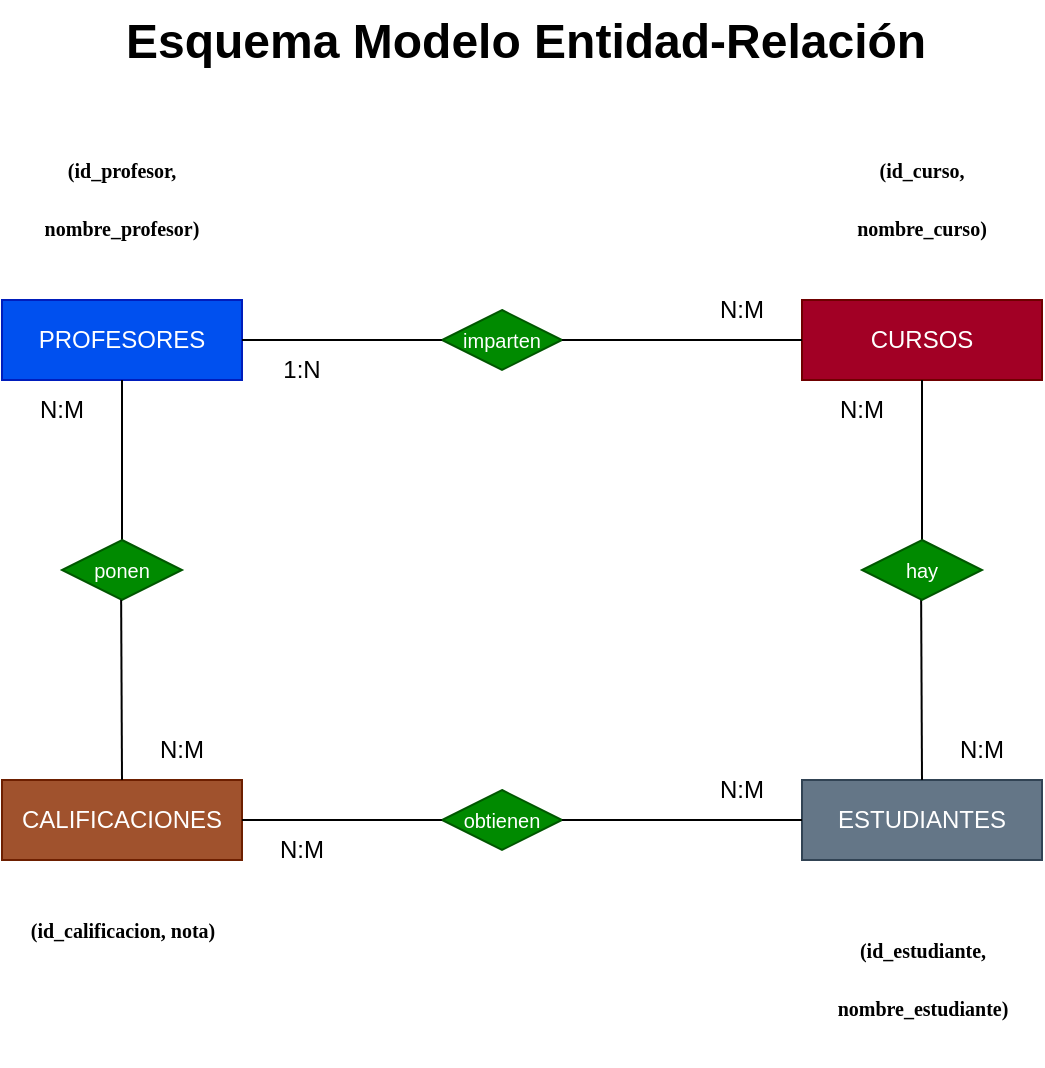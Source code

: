 <mxfile version="25.0.3">
  <diagram name="Página-1" id="8rCrJeVn23FF3yLIRyjK">
    <mxGraphModel dx="993" dy="515" grid="1" gridSize="10" guides="1" tooltips="1" connect="1" arrows="1" fold="1" page="1" pageScale="1" pageWidth="827" pageHeight="1169" math="0" shadow="0">
      <root>
        <mxCell id="0" />
        <mxCell id="1" parent="0" />
        <mxCell id="WuAA4G21K0mSxjfqlwLk-1" value="PROFESORES" style="rounded=0;whiteSpace=wrap;html=1;fillColor=#0050ef;fontColor=#ffffff;strokeColor=#001DBC;" vertex="1" parent="1">
          <mxGeometry x="160" y="270" width="120" height="40" as="geometry" />
        </mxCell>
        <mxCell id="WuAA4G21K0mSxjfqlwLk-2" value="CURSOS" style="rounded=0;whiteSpace=wrap;html=1;fillColor=#a20025;fontColor=#ffffff;strokeColor=#6F0000;" vertex="1" parent="1">
          <mxGeometry x="560" y="270" width="120" height="40" as="geometry" />
        </mxCell>
        <mxCell id="WuAA4G21K0mSxjfqlwLk-3" value="ESTUDIANTES" style="rounded=0;whiteSpace=wrap;html=1;fillColor=#647687;fontColor=#ffffff;strokeColor=#314354;" vertex="1" parent="1">
          <mxGeometry x="560" y="510" width="120" height="40" as="geometry" />
        </mxCell>
        <mxCell id="WuAA4G21K0mSxjfqlwLk-4" value="&lt;font style=&quot;font-size: 10px;&quot;&gt;imparten&lt;/font&gt;" style="rhombus;whiteSpace=wrap;html=1;fillColor=#008a00;fontColor=#ffffff;strokeColor=#005700;" vertex="1" parent="1">
          <mxGeometry x="380" y="275" width="60" height="30" as="geometry" />
        </mxCell>
        <mxCell id="WuAA4G21K0mSxjfqlwLk-6" value="" style="endArrow=none;html=1;rounded=0;entryX=0;entryY=0.5;entryDx=0;entryDy=0;" edge="1" parent="1" source="WuAA4G21K0mSxjfqlwLk-1" target="WuAA4G21K0mSxjfqlwLk-4">
          <mxGeometry width="50" height="50" relative="1" as="geometry">
            <mxPoint x="540" y="320" as="sourcePoint" />
            <mxPoint x="590" y="270" as="targetPoint" />
          </mxGeometry>
        </mxCell>
        <mxCell id="WuAA4G21K0mSxjfqlwLk-7" value="" style="endArrow=none;html=1;rounded=0;entryX=0;entryY=0.5;entryDx=0;entryDy=0;exitX=1;exitY=0.5;exitDx=0;exitDy=0;" edge="1" parent="1" target="WuAA4G21K0mSxjfqlwLk-2" source="WuAA4G21K0mSxjfqlwLk-4">
          <mxGeometry width="50" height="50" relative="1" as="geometry">
            <mxPoint x="570" y="170" as="sourcePoint" />
            <mxPoint x="666" y="169.66" as="targetPoint" />
          </mxGeometry>
        </mxCell>
        <mxCell id="WuAA4G21K0mSxjfqlwLk-8" value="" style="endArrow=none;html=1;rounded=0;exitX=0.5;exitY=0;exitDx=0;exitDy=0;entryX=0.5;entryY=1;entryDx=0;entryDy=0;" edge="1" parent="1" source="WuAA4G21K0mSxjfqlwLk-30" target="WuAA4G21K0mSxjfqlwLk-2">
          <mxGeometry width="50" height="50" relative="1" as="geometry">
            <mxPoint x="715" y="290" as="sourcePoint" />
            <mxPoint x="640" y="290" as="targetPoint" />
          </mxGeometry>
        </mxCell>
        <mxCell id="WuAA4G21K0mSxjfqlwLk-9" value="" style="endArrow=none;html=1;rounded=0;entryX=0.5;entryY=1;entryDx=0;entryDy=0;" edge="1" parent="1">
          <mxGeometry width="50" height="50" relative="1" as="geometry">
            <mxPoint x="620" y="510" as="sourcePoint" />
            <mxPoint x="619.57" y="420" as="targetPoint" />
          </mxGeometry>
        </mxCell>
        <mxCell id="WuAA4G21K0mSxjfqlwLk-12" value="&lt;h1 style=&quot;margin-top: 0px;&quot;&gt;&lt;font face=&quot;Comic Sans MS&quot; size=&quot;1&quot;&gt;(id_profesor, nombre_profesor)&lt;/font&gt;&lt;/h1&gt;" style="text;html=1;whiteSpace=wrap;overflow=hidden;rounded=0;align=center;" vertex="1" parent="1">
          <mxGeometry x="175" y="180" width="90" height="80" as="geometry" />
        </mxCell>
        <mxCell id="WuAA4G21K0mSxjfqlwLk-13" value="1:N" style="text;html=1;align=center;verticalAlign=middle;whiteSpace=wrap;rounded=0;" vertex="1" parent="1">
          <mxGeometry x="280" y="290" width="60" height="30" as="geometry" />
        </mxCell>
        <mxCell id="WuAA4G21K0mSxjfqlwLk-17" value="CALIFICACIONES" style="rounded=0;whiteSpace=wrap;html=1;fillColor=#a0522d;fontColor=#ffffff;strokeColor=#6D1F00;" vertex="1" parent="1">
          <mxGeometry x="160" y="510" width="120" height="40" as="geometry" />
        </mxCell>
        <mxCell id="WuAA4G21K0mSxjfqlwLk-20" value="" style="endArrow=none;html=1;rounded=0;entryX=0.5;entryY=1;entryDx=0;entryDy=0;" edge="1" parent="1" target="WuAA4G21K0mSxjfqlwLk-1">
          <mxGeometry width="50" height="50" relative="1" as="geometry">
            <mxPoint x="220" y="390" as="sourcePoint" />
            <mxPoint x="539" y="250" as="targetPoint" />
            <Array as="points" />
          </mxGeometry>
        </mxCell>
        <mxCell id="WuAA4G21K0mSxjfqlwLk-23" value="N:M" style="text;html=1;align=center;verticalAlign=middle;whiteSpace=wrap;rounded=0;" vertex="1" parent="1">
          <mxGeometry x="620" y="480" width="60" height="30" as="geometry" />
        </mxCell>
        <mxCell id="WuAA4G21K0mSxjfqlwLk-24" value="N:M" style="text;html=1;align=center;verticalAlign=middle;whiteSpace=wrap;rounded=0;" vertex="1" parent="1">
          <mxGeometry x="560" y="310" width="60" height="30" as="geometry" />
        </mxCell>
        <mxCell id="WuAA4G21K0mSxjfqlwLk-27" value="&lt;font style=&quot;font-size: 10px;&quot;&gt;ponen&lt;/font&gt;" style="rhombus;whiteSpace=wrap;html=1;fillColor=#008a00;fontColor=#ffffff;strokeColor=#005700;" vertex="1" parent="1">
          <mxGeometry x="190" y="390" width="60" height="30" as="geometry" />
        </mxCell>
        <mxCell id="WuAA4G21K0mSxjfqlwLk-28" value="" style="endArrow=none;html=1;rounded=0;entryX=0.5;entryY=1;entryDx=0;entryDy=0;exitX=0.5;exitY=0;exitDx=0;exitDy=0;" edge="1" parent="1" source="WuAA4G21K0mSxjfqlwLk-17">
          <mxGeometry width="50" height="50" relative="1" as="geometry">
            <mxPoint x="219.57" y="500" as="sourcePoint" />
            <mxPoint x="219.57" y="420" as="targetPoint" />
            <Array as="points" />
          </mxGeometry>
        </mxCell>
        <mxCell id="WuAA4G21K0mSxjfqlwLk-30" value="&lt;font style=&quot;font-size: 10px;&quot;&gt;hay&lt;/font&gt;" style="rhombus;whiteSpace=wrap;html=1;fillColor=#008a00;fontColor=#ffffff;strokeColor=#005700;" vertex="1" parent="1">
          <mxGeometry x="590" y="390" width="60" height="30" as="geometry" />
        </mxCell>
        <mxCell id="WuAA4G21K0mSxjfqlwLk-31" value="&lt;font style=&quot;font-size: 10px;&quot;&gt;obtienen&lt;/font&gt;" style="rhombus;whiteSpace=wrap;html=1;fillColor=#008a00;fontColor=#ffffff;strokeColor=#005700;" vertex="1" parent="1">
          <mxGeometry x="380" y="515" width="60" height="30" as="geometry" />
        </mxCell>
        <mxCell id="WuAA4G21K0mSxjfqlwLk-32" value="" style="endArrow=none;html=1;rounded=0;entryX=0;entryY=0.5;entryDx=0;entryDy=0;" edge="1" parent="1" target="WuAA4G21K0mSxjfqlwLk-31">
          <mxGeometry width="50" height="50" relative="1" as="geometry">
            <mxPoint x="280" y="530" as="sourcePoint" />
            <mxPoint x="590" y="510" as="targetPoint" />
          </mxGeometry>
        </mxCell>
        <mxCell id="WuAA4G21K0mSxjfqlwLk-33" value="" style="endArrow=none;html=1;rounded=0;entryX=0;entryY=0.5;entryDx=0;entryDy=0;exitX=1;exitY=0.5;exitDx=0;exitDy=0;" edge="1" parent="1" source="WuAA4G21K0mSxjfqlwLk-31">
          <mxGeometry width="50" height="50" relative="1" as="geometry">
            <mxPoint x="570" y="410" as="sourcePoint" />
            <mxPoint x="560" y="530" as="targetPoint" />
          </mxGeometry>
        </mxCell>
        <mxCell id="WuAA4G21K0mSxjfqlwLk-34" value="N:M" style="text;html=1;align=center;verticalAlign=middle;whiteSpace=wrap;rounded=0;" vertex="1" parent="1">
          <mxGeometry x="500" y="500" width="60" height="30" as="geometry" />
        </mxCell>
        <mxCell id="WuAA4G21K0mSxjfqlwLk-35" value="N:M" style="text;html=1;align=center;verticalAlign=middle;whiteSpace=wrap;rounded=0;" vertex="1" parent="1">
          <mxGeometry x="500" y="260" width="60" height="30" as="geometry" />
        </mxCell>
        <mxCell id="WuAA4G21K0mSxjfqlwLk-36" value="N:M" style="text;html=1;align=center;verticalAlign=middle;whiteSpace=wrap;rounded=0;" vertex="1" parent="1">
          <mxGeometry x="220" y="480" width="60" height="30" as="geometry" />
        </mxCell>
        <mxCell id="WuAA4G21K0mSxjfqlwLk-37" value="N:M" style="text;html=1;align=center;verticalAlign=middle;whiteSpace=wrap;rounded=0;" vertex="1" parent="1">
          <mxGeometry x="160" y="310" width="60" height="30" as="geometry" />
        </mxCell>
        <mxCell id="WuAA4G21K0mSxjfqlwLk-38" value="N:M" style="text;html=1;align=center;verticalAlign=middle;whiteSpace=wrap;rounded=0;" vertex="1" parent="1">
          <mxGeometry x="280" y="530" width="60" height="30" as="geometry" />
        </mxCell>
        <mxCell id="WuAA4G21K0mSxjfqlwLk-39" value="&lt;h1 style=&quot;margin-top: 0px;&quot;&gt;&lt;font face=&quot;Comic Sans MS&quot; size=&quot;1&quot;&gt;(id_curso, nombre_curso)&lt;/font&gt;&lt;/h1&gt;" style="text;html=1;whiteSpace=wrap;overflow=hidden;rounded=0;align=center;" vertex="1" parent="1">
          <mxGeometry x="575" y="180" width="90" height="80" as="geometry" />
        </mxCell>
        <mxCell id="WuAA4G21K0mSxjfqlwLk-40" value="&lt;h1 style=&quot;margin-top: 0px;&quot;&gt;&lt;font face=&quot;Comic Sans MS&quot; size=&quot;1&quot;&gt;(id_estudiante, nombre_estudiante)&lt;/font&gt;&lt;/h1&gt;" style="text;html=1;whiteSpace=wrap;overflow=hidden;rounded=0;align=center;" vertex="1" parent="1">
          <mxGeometry x="567.5" y="570" width="105" height="80" as="geometry" />
        </mxCell>
        <mxCell id="WuAA4G21K0mSxjfqlwLk-41" value="&lt;h1 style=&quot;margin-top: 0px;&quot;&gt;&lt;font face=&quot;Comic Sans MS&quot; size=&quot;1&quot;&gt;(id_calificacion, nota)&lt;/font&gt;&lt;/h1&gt;" style="text;html=1;whiteSpace=wrap;overflow=hidden;rounded=0;align=center;" vertex="1" parent="1">
          <mxGeometry x="167.5" y="560" width="105" height="80" as="geometry" />
        </mxCell>
        <mxCell id="WuAA4G21K0mSxjfqlwLk-42" value="&lt;h1 style=&quot;margin-top: 0px;&quot;&gt;Esquema Modelo Entidad-Relación&lt;/h1&gt;" style="text;html=1;whiteSpace=wrap;overflow=hidden;rounded=0;" vertex="1" parent="1">
          <mxGeometry x="220" y="120" width="410" height="50" as="geometry" />
        </mxCell>
      </root>
    </mxGraphModel>
  </diagram>
</mxfile>
